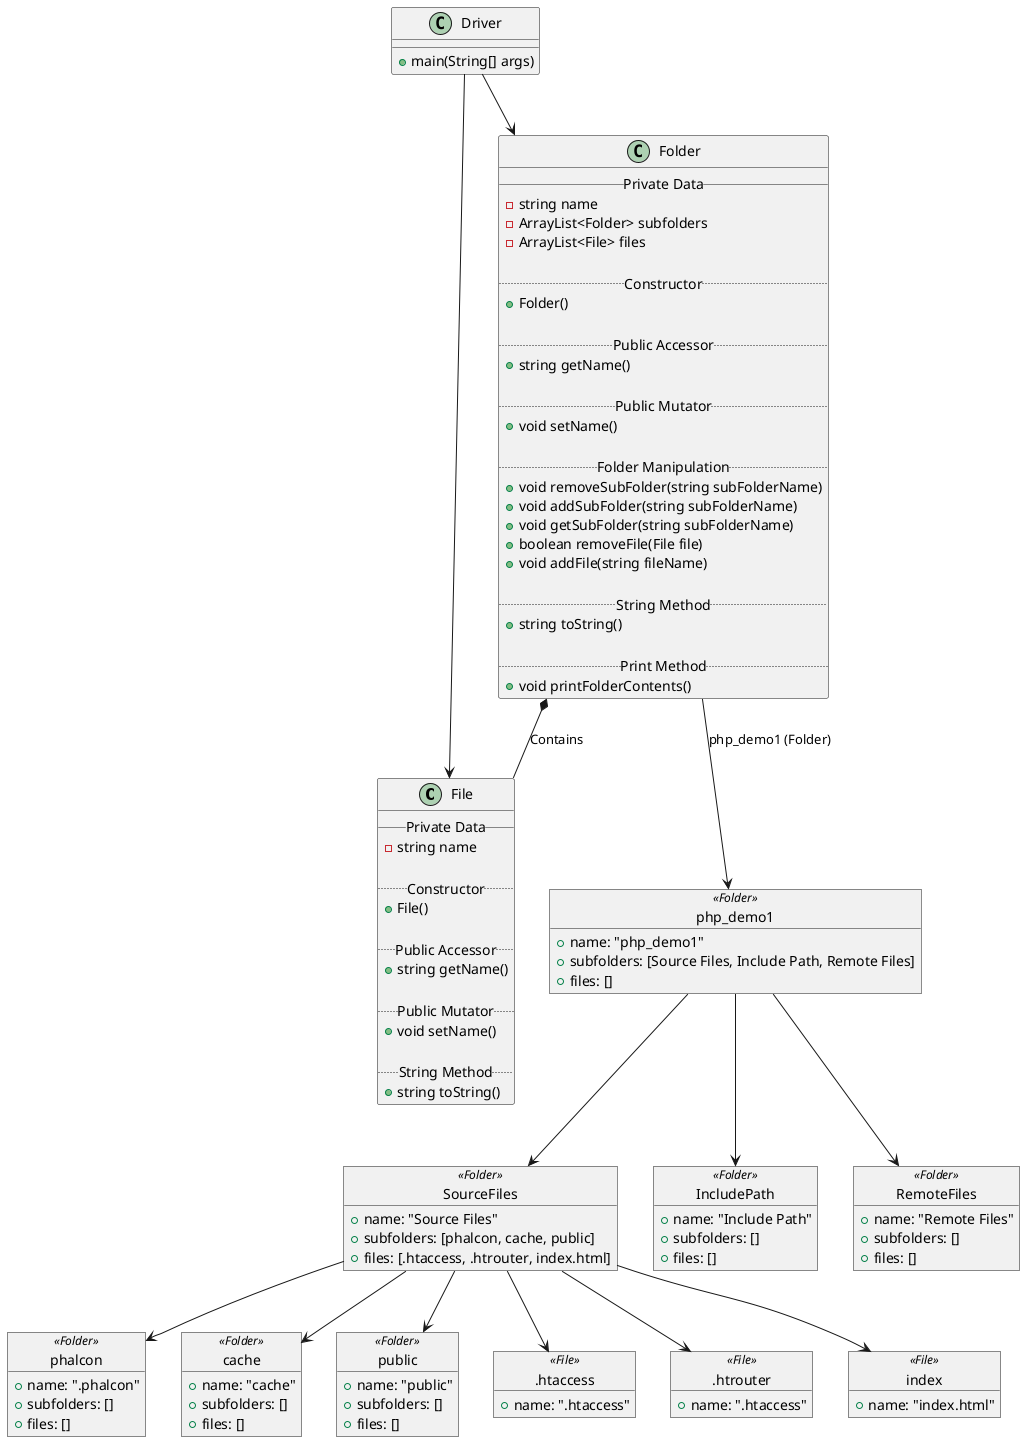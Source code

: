 @startuml
'https://plantuml.com/class-diagram

class File {
    __Private Data__
    - string name

    ..Constructor..
    + File()

    ..Public Accessor..
    + string getName()

    ..Public Mutator..
    + void setName()

    ..String Method..
    + string toString()
}

class Folder {
    __Private Data__
    - string name
    - ArrayList<Folder> subfolders
    - ArrayList<File> files

    ..Constructor..
    + Folder()

    ..Public Accessor..
    + string getName()

    ..Public Mutator..
    + void setName()

    ..Folder Manipulation..
    + void removeSubFolder(string subFolderName)
    + void addSubFolder(string subFolderName)
    + void getSubFolder(string subFolderName)
    + boolean removeFile(File file)
    + void addFile(string fileName)

    ..String Method..
    + string toString()

    ..Print Method..
    + void printFolderContents()
}

class Driver {
    + main(String[] args)
}

object php_demo1 <<Folder>> {
    + name: "php_demo1"
    + subfolders: [Source Files, Include Path, Remote Files]
    + files: []
}

object SourceFiles <<Folder>> {
    + name: "Source Files"
    + subfolders: [phalcon, cache, public]
    + files: [.htaccess, .htrouter, index.html]
}

object IncludePath <<Folder>> {
    + name: "Include Path"
    + subfolders: []
    + files: []
}

object RemoteFiles <<Folder>> {
    + name: "Remote Files"
    + subfolders: []
    + files: []
}

object phalcon <<Folder>> {
    + name: ".phalcon"
    + subfolders: []
    + files: []
}

object cache <<Folder>> {
    + name: "cache"
    + subfolders: []
    + files: []
}

object public <<Folder>> {
    + name: "public"
    + subfolders: []
    + files: []
}

object .htaccess <<File>> {
    + name: ".htaccess"
}

object .htrouter <<File>> {
    + name: ".htaccess"
}

object index <<File>> {
    + name: "index.html"
}

Driver --> File
Driver --> Folder
Folder *-- File: Contains

Folder --> php_demo1: php_demo1 (Folder)
php_demo1 --> IncludePath
php_demo1 --> RemoteFiles
php_demo1 --> SourceFiles
SourceFiles --> phalcon
SourceFiles --> cache
SourceFiles --> public
SourceFiles --> .htaccess
SourceFiles --> index
SourceFiles --> .htrouter


@enduml